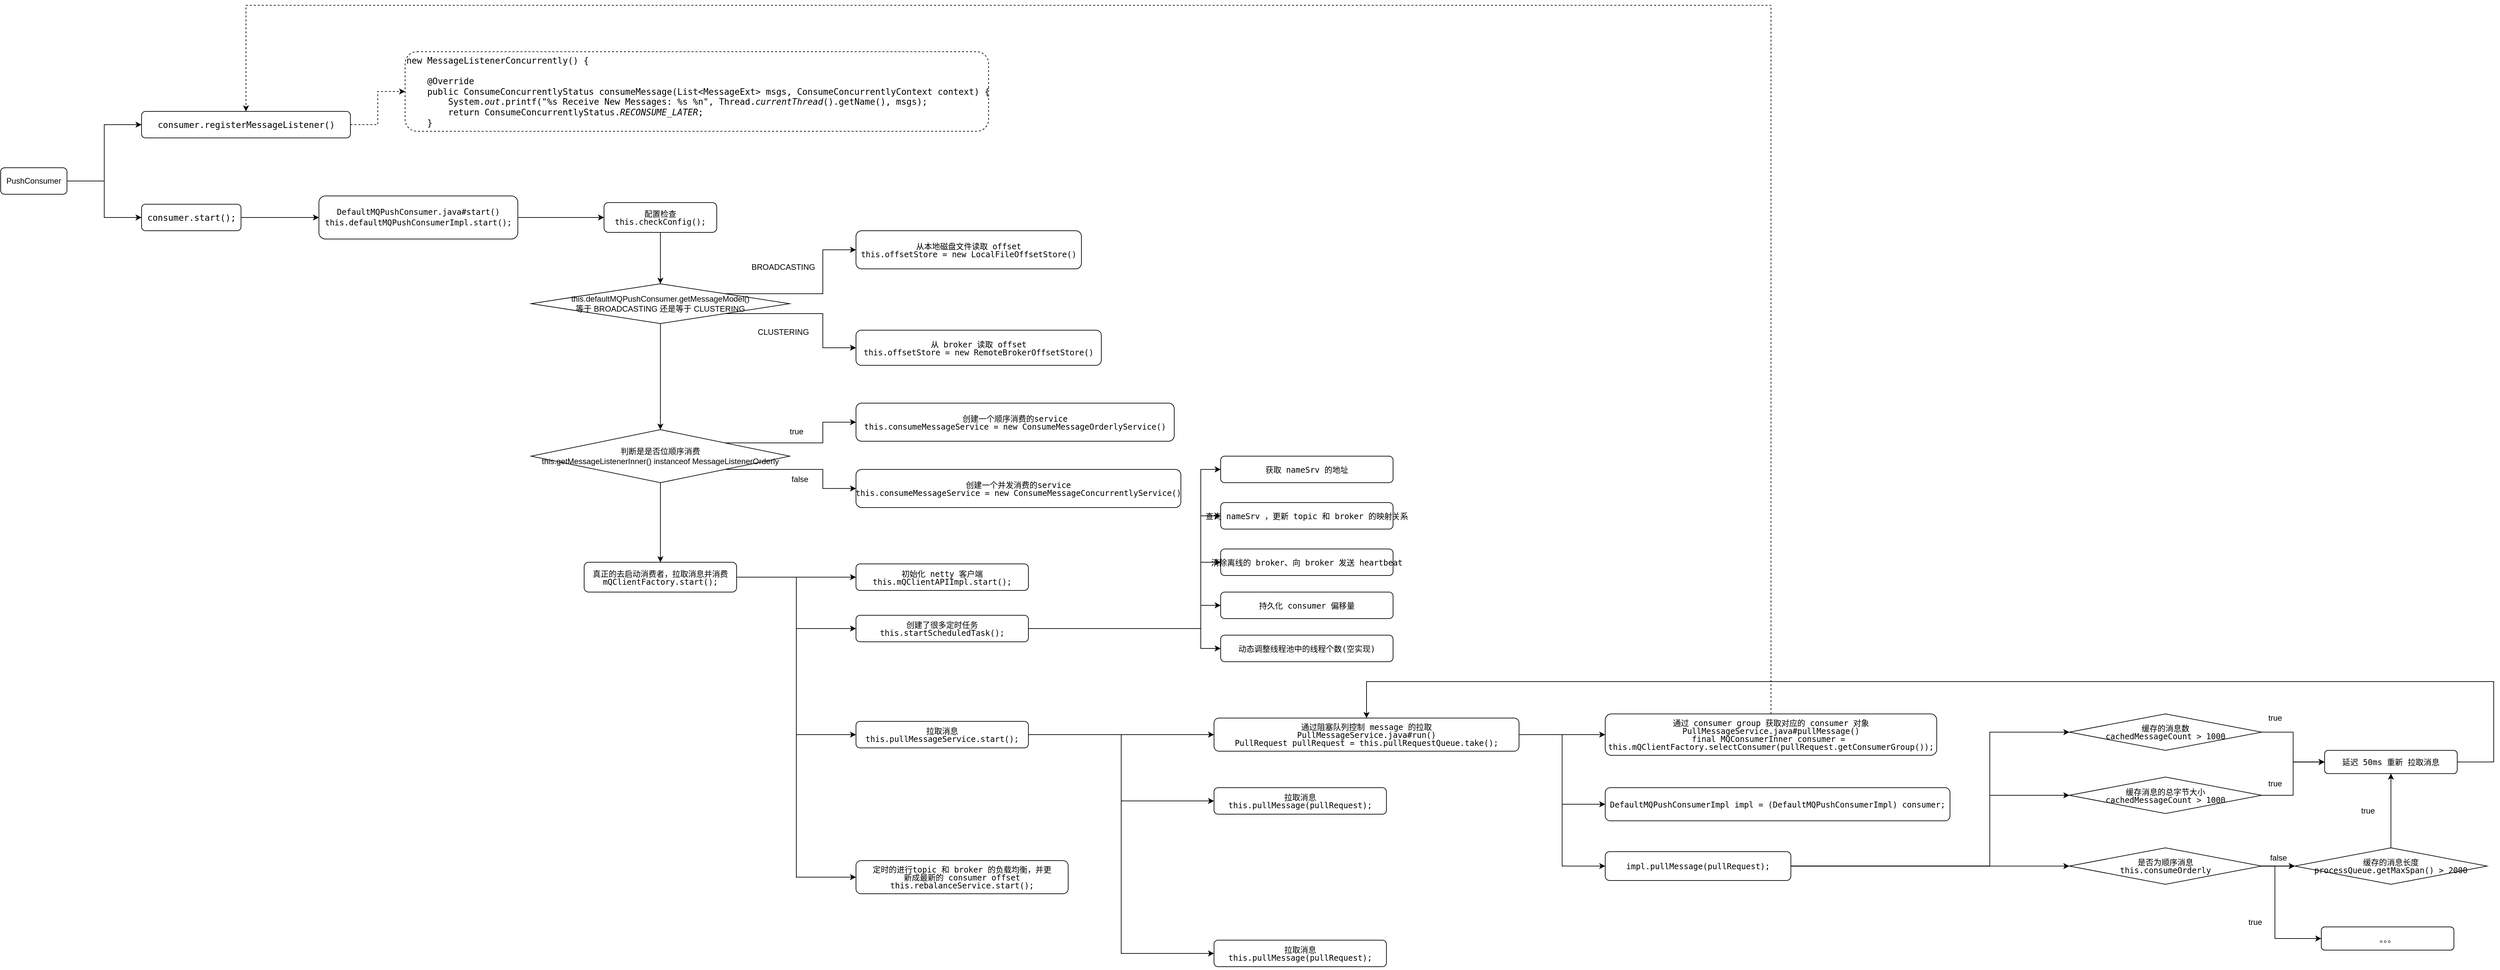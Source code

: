 <mxfile version="21.2.1" type="github">
  <diagram name="第 1 页" id="IU7aOQ9VipTSvC4_DZ-x">
    <mxGraphModel dx="2193" dy="680" grid="1" gridSize="10" guides="1" tooltips="1" connect="1" arrows="1" fold="1" page="1" pageScale="1" pageWidth="827" pageHeight="1169" math="0" shadow="0">
      <root>
        <mxCell id="0" />
        <mxCell id="1" parent="0" />
        <mxCell id="u1e75DGR59H8cyzuvioA-26" style="edgeStyle=orthogonalEdgeStyle;rounded=0;orthogonalLoop=1;jettySize=auto;html=1;exitX=1;exitY=0.5;exitDx=0;exitDy=0;entryX=0;entryY=0.5;entryDx=0;entryDy=0;" parent="1" source="u1e75DGR59H8cyzuvioA-2" target="u1e75DGR59H8cyzuvioA-14" edge="1">
          <mxGeometry relative="1" as="geometry" />
        </mxCell>
        <mxCell id="u1e75DGR59H8cyzuvioA-27" style="edgeStyle=orthogonalEdgeStyle;rounded=0;orthogonalLoop=1;jettySize=auto;html=1;exitX=1;exitY=0.5;exitDx=0;exitDy=0;entryX=0;entryY=0.5;entryDx=0;entryDy=0;" parent="1" source="u1e75DGR59H8cyzuvioA-2" target="u1e75DGR59H8cyzuvioA-7" edge="1">
          <mxGeometry relative="1" as="geometry" />
        </mxCell>
        <mxCell id="u1e75DGR59H8cyzuvioA-2" value="PushConsumer" style="rounded=1;whiteSpace=wrap;html=1;labelBackgroundColor=none;fontColor=#000000;" parent="1" vertex="1">
          <mxGeometry x="-160" y="265" width="100" height="40" as="geometry" />
        </mxCell>
        <mxCell id="u1e75DGR59H8cyzuvioA-22" style="edgeStyle=orthogonalEdgeStyle;rounded=0;orthogonalLoop=1;jettySize=auto;html=1;exitX=1;exitY=0.5;exitDx=0;exitDy=0;entryX=0;entryY=0.5;entryDx=0;entryDy=0;" parent="1" source="u1e75DGR59H8cyzuvioA-7" target="u1e75DGR59H8cyzuvioA-21" edge="1">
          <mxGeometry relative="1" as="geometry" />
        </mxCell>
        <mxCell id="u1e75DGR59H8cyzuvioA-7" value="&lt;div style=&quot;font-family: &amp;quot;JetBrains Mono&amp;quot;, monospace; font-size: 9.8pt;&quot;&gt;&lt;pre&gt;consumer.start();&lt;/pre&gt;&lt;/div&gt;" style="rounded=1;whiteSpace=wrap;html=1;labelBackgroundColor=none;fontColor=#000000;" parent="1" vertex="1">
          <mxGeometry x="52.5" y="320" width="150" height="40" as="geometry" />
        </mxCell>
        <mxCell id="u1e75DGR59H8cyzuvioA-17" style="edgeStyle=orthogonalEdgeStyle;rounded=0;orthogonalLoop=1;jettySize=auto;html=1;exitX=1;exitY=0.5;exitDx=0;exitDy=0;labelBackgroundColor=none;fontColor=#000000;dashed=1;" parent="1" source="u1e75DGR59H8cyzuvioA-14" target="u1e75DGR59H8cyzuvioA-16" edge="1">
          <mxGeometry relative="1" as="geometry">
            <mxPoint y="210" as="targetPoint" />
          </mxGeometry>
        </mxCell>
        <mxCell id="u1e75DGR59H8cyzuvioA-14" value="&lt;div style=&quot;font-family: &amp;quot;JetBrains Mono&amp;quot;, monospace; font-size: 9.8pt;&quot;&gt;&lt;pre&gt;consumer.registerMessageListener()&lt;/pre&gt;&lt;/div&gt;" style="rounded=1;whiteSpace=wrap;html=1;labelBackgroundColor=none;fontColor=#000000;" parent="1" vertex="1">
          <mxGeometry x="52.5" y="180" width="315" height="40" as="geometry" />
        </mxCell>
        <mxCell id="u1e75DGR59H8cyzuvioA-16" value="&lt;div style=&quot;font-family: &amp;quot;JetBrains Mono&amp;quot;, monospace; font-size: 9.8pt;&quot;&gt;&lt;pre&gt;new MessageListenerConcurrently() {&lt;br&gt;&lt;br&gt;    &lt;span style=&quot;&quot;&gt;@Override&lt;br&gt;&lt;/span&gt;&lt;span style=&quot;&quot;&gt;    &lt;/span&gt;&lt;span style=&quot;&quot;&gt;public &lt;/span&gt;ConsumeConcurrentlyStatus &lt;span style=&quot;&quot;&gt;consumeMessage&lt;/span&gt;(List&amp;lt;MessageExt&amp;gt; msgs&lt;span style=&quot;&quot;&gt;, &lt;/span&gt;ConsumeConcurrentlyContext context) {&lt;br&gt;        System.&lt;span style=&quot;font-style: italic;&quot;&gt;out&lt;/span&gt;.printf(&lt;span style=&quot;&quot;&gt;&quot;%s Receive New Messages: %s %n&quot;&lt;/span&gt;&lt;span style=&quot;&quot;&gt;, &lt;/span&gt;Thread.&lt;span style=&quot;font-style:italic;&quot;&gt;currentThread&lt;/span&gt;().getName()&lt;span style=&quot;&quot;&gt;, &lt;/span&gt;msgs)&lt;span style=&quot;&quot;&gt;;&lt;br&gt;&lt;/span&gt;&lt;span style=&quot;&quot;&gt;        return &lt;/span&gt;ConsumeConcurrentlyStatus.&lt;span style=&quot;font-style: italic;&quot;&gt;RECONSUME_LATER&lt;/span&gt;&lt;span style=&quot;&quot;&gt;;&lt;br&gt;&lt;/span&gt;&lt;span style=&quot;&quot;&gt;    &lt;/span&gt;}&lt;/pre&gt;&lt;/div&gt;" style="rounded=1;whiteSpace=wrap;html=1;align=left;labelBackgroundColor=none;fontColor=#000000;dashed=1;" parent="1" vertex="1">
          <mxGeometry x="450" y="90" width="880" height="120" as="geometry" />
        </mxCell>
        <mxCell id="u1e75DGR59H8cyzuvioA-29" style="edgeStyle=orthogonalEdgeStyle;rounded=0;orthogonalLoop=1;jettySize=auto;html=1;exitX=1;exitY=0.5;exitDx=0;exitDy=0;" parent="1" source="u1e75DGR59H8cyzuvioA-21" target="u1e75DGR59H8cyzuvioA-28" edge="1">
          <mxGeometry relative="1" as="geometry" />
        </mxCell>
        <mxCell id="u1e75DGR59H8cyzuvioA-21" value="&lt;div style=&quot;&quot;&gt;&lt;pre style=&quot;&quot;&gt;&lt;font face=&quot;JetBrains Mono, monospace&quot;&gt;DefaultMQPushConsumer.java#start()&lt;br/&gt;this.defaultMQPushConsumerImpl.start();&lt;span style=&quot;font-size: 9.8pt;&quot;&gt;&lt;br&gt;&lt;/span&gt;&lt;/font&gt;&lt;/pre&gt;&lt;/div&gt;" style="rounded=1;whiteSpace=wrap;html=1;labelBackgroundColor=none;fontColor=#000000;" parent="1" vertex="1">
          <mxGeometry x="320" y="307.5" width="300" height="65" as="geometry" />
        </mxCell>
        <mxCell id="u1e75DGR59H8cyzuvioA-31" style="edgeStyle=orthogonalEdgeStyle;rounded=0;orthogonalLoop=1;jettySize=auto;html=1;exitX=0.5;exitY=1;exitDx=0;exitDy=0;" parent="1" source="u1e75DGR59H8cyzuvioA-28" target="u1e75DGR59H8cyzuvioA-30" edge="1">
          <mxGeometry relative="1" as="geometry" />
        </mxCell>
        <mxCell id="u1e75DGR59H8cyzuvioA-28" value="&lt;div style=&quot;line-height: 100%;&quot;&gt;&lt;pre style=&quot;line-height: 100%;&quot;&gt;&lt;font face=&quot;JetBrains Mono, monospace&quot;&gt;配置检查&lt;br/&gt;this.checkConfig();&lt;/font&gt;&lt;br&gt;&lt;/pre&gt;&lt;/div&gt;" style="rounded=1;whiteSpace=wrap;html=1;labelBackgroundColor=none;fontColor=#000000;" parent="1" vertex="1">
          <mxGeometry x="750" y="317.5" width="170" height="45" as="geometry" />
        </mxCell>
        <mxCell id="u1e75DGR59H8cyzuvioA-40" style="edgeStyle=orthogonalEdgeStyle;rounded=0;orthogonalLoop=1;jettySize=auto;html=1;exitX=1;exitY=0;exitDx=0;exitDy=0;entryX=0;entryY=0.5;entryDx=0;entryDy=0;" parent="1" source="u1e75DGR59H8cyzuvioA-30" target="u1e75DGR59H8cyzuvioA-32" edge="1">
          <mxGeometry relative="1" as="geometry" />
        </mxCell>
        <mxCell id="u1e75DGR59H8cyzuvioA-41" style="edgeStyle=orthogonalEdgeStyle;rounded=0;orthogonalLoop=1;jettySize=auto;html=1;exitX=1;exitY=1;exitDx=0;exitDy=0;entryX=0;entryY=0.5;entryDx=0;entryDy=0;" parent="1" source="u1e75DGR59H8cyzuvioA-30" target="u1e75DGR59H8cyzuvioA-35" edge="1">
          <mxGeometry relative="1" as="geometry" />
        </mxCell>
        <mxCell id="u1e75DGR59H8cyzuvioA-42" style="edgeStyle=orthogonalEdgeStyle;rounded=0;orthogonalLoop=1;jettySize=auto;html=1;exitX=0.5;exitY=1;exitDx=0;exitDy=0;entryX=0.5;entryY=0;entryDx=0;entryDy=0;" parent="1" source="u1e75DGR59H8cyzuvioA-30" target="u1e75DGR59H8cyzuvioA-43" edge="1">
          <mxGeometry relative="1" as="geometry">
            <mxPoint x="834.696" y="650" as="targetPoint" />
          </mxGeometry>
        </mxCell>
        <mxCell id="u1e75DGR59H8cyzuvioA-30" value="&lt;div&gt;this.defaultMQPushConsumer.getMessageModel()&lt;/div&gt;&lt;div&gt;等于 BROADCASTING 还是等于 CLUSTERING&lt;/div&gt;" style="rhombus;whiteSpace=wrap;html=1;" parent="1" vertex="1">
          <mxGeometry x="640" y="440" width="390" height="60" as="geometry" />
        </mxCell>
        <mxCell id="u1e75DGR59H8cyzuvioA-32" value="&lt;div style=&quot;line-height: 100%;&quot;&gt;&lt;pre style=&quot;line-height: 100%;&quot;&gt;&lt;pre style=&quot;line-height: 100%;&quot;&gt;从本地磁盘文件读取 offset&lt;br&gt;this.offsetStore = new LocalFileOffsetStore()&lt;br&gt;&lt;/pre&gt;&lt;/pre&gt;&lt;/div&gt;" style="rounded=1;whiteSpace=wrap;html=1;labelBackgroundColor=none;fontColor=#000000;" parent="1" vertex="1">
          <mxGeometry x="1130" y="360" width="340" height="57.5" as="geometry" />
        </mxCell>
        <mxCell id="u1e75DGR59H8cyzuvioA-34" value="BROADCASTING" style="text;html=1;align=center;verticalAlign=middle;resizable=0;points=[];autosize=1;strokeColor=none;fillColor=none;" parent="1" vertex="1">
          <mxGeometry x="960" y="400" width="120" height="30" as="geometry" />
        </mxCell>
        <mxCell id="u1e75DGR59H8cyzuvioA-35" value="&lt;div style=&quot;line-height: 100%;&quot;&gt;&lt;pre style=&quot;line-height: 100%;&quot;&gt;从 broker 读取 offset&lt;br&gt;this.offsetStore = new RemoteBrokerOffsetStore()&lt;br&gt;&lt;/pre&gt;&lt;/div&gt;" style="rounded=1;whiteSpace=wrap;html=1;labelBackgroundColor=none;fontColor=#000000;" parent="1" vertex="1">
          <mxGeometry x="1130" y="510" width="370" height="53" as="geometry" />
        </mxCell>
        <mxCell id="u1e75DGR59H8cyzuvioA-37" value="CLUSTERING" style="text;html=1;align=center;verticalAlign=middle;resizable=0;points=[];autosize=1;strokeColor=none;fillColor=none;" parent="1" vertex="1">
          <mxGeometry x="970" y="498" width="100" height="30" as="geometry" />
        </mxCell>
        <mxCell id="u1e75DGR59H8cyzuvioA-45" style="edgeStyle=orthogonalEdgeStyle;rounded=0;orthogonalLoop=1;jettySize=auto;html=1;exitX=1;exitY=0;exitDx=0;exitDy=0;" parent="1" source="u1e75DGR59H8cyzuvioA-43" target="u1e75DGR59H8cyzuvioA-44" edge="1">
          <mxGeometry relative="1" as="geometry" />
        </mxCell>
        <mxCell id="u1e75DGR59H8cyzuvioA-47" style="edgeStyle=orthogonalEdgeStyle;rounded=0;orthogonalLoop=1;jettySize=auto;html=1;exitX=1;exitY=1;exitDx=0;exitDy=0;entryX=0;entryY=0.5;entryDx=0;entryDy=0;" parent="1" source="u1e75DGR59H8cyzuvioA-43" target="u1e75DGR59H8cyzuvioA-46" edge="1">
          <mxGeometry relative="1" as="geometry" />
        </mxCell>
        <mxCell id="u1e75DGR59H8cyzuvioA-51" style="edgeStyle=orthogonalEdgeStyle;rounded=0;orthogonalLoop=1;jettySize=auto;html=1;exitX=0.5;exitY=1;exitDx=0;exitDy=0;" parent="1" source="u1e75DGR59H8cyzuvioA-43" target="u1e75DGR59H8cyzuvioA-50" edge="1">
          <mxGeometry relative="1" as="geometry" />
        </mxCell>
        <mxCell id="u1e75DGR59H8cyzuvioA-43" value="判断是是否位顺序消费&lt;br&gt;this.getMessageListenerInner() instanceof MessageListenerOrderly" style="rhombus;whiteSpace=wrap;html=1;" parent="1" vertex="1">
          <mxGeometry x="640" y="660" width="390" height="80" as="geometry" />
        </mxCell>
        <mxCell id="u1e75DGR59H8cyzuvioA-44" value="&lt;div style=&quot;line-height: 100%;&quot;&gt;&lt;pre style=&quot;line-height: 100%;&quot;&gt;&lt;pre style=&quot;line-height: 100%;&quot;&gt;创建一个顺序消费的service&lt;br/&gt;this.consumeMessageService = new ConsumeMessageOrderlyService()&lt;br&gt;&lt;/pre&gt;&lt;/pre&gt;&lt;/div&gt;" style="rounded=1;whiteSpace=wrap;html=1;labelBackgroundColor=none;fontColor=#000000;" parent="1" vertex="1">
          <mxGeometry x="1130" y="620" width="480" height="57.5" as="geometry" />
        </mxCell>
        <mxCell id="u1e75DGR59H8cyzuvioA-46" value="&lt;div style=&quot;line-height: 100%;&quot;&gt;&lt;pre style=&quot;line-height: 100%;&quot;&gt;&lt;pre style=&quot;line-height: 100%;&quot;&gt;创建一个并发消费的service&lt;br/&gt;this.consumeMessageService = new ConsumeMessageConcurrentlyService()&lt;br&gt;&lt;/pre&gt;&lt;/pre&gt;&lt;/div&gt;" style="rounded=1;whiteSpace=wrap;html=1;labelBackgroundColor=none;fontColor=#000000;" parent="1" vertex="1">
          <mxGeometry x="1130" y="720" width="490" height="57.5" as="geometry" />
        </mxCell>
        <mxCell id="u1e75DGR59H8cyzuvioA-48" value="true" style="text;html=1;align=center;verticalAlign=middle;resizable=0;points=[];autosize=1;strokeColor=none;fillColor=none;" parent="1" vertex="1">
          <mxGeometry x="1020" y="648" width="40" height="30" as="geometry" />
        </mxCell>
        <mxCell id="u1e75DGR59H8cyzuvioA-49" value="false" style="text;html=1;align=center;verticalAlign=middle;resizable=0;points=[];autosize=1;strokeColor=none;fillColor=none;" parent="1" vertex="1">
          <mxGeometry x="1020" y="720" width="50" height="30" as="geometry" />
        </mxCell>
        <mxCell id="u1e75DGR59H8cyzuvioA-54" style="edgeStyle=orthogonalEdgeStyle;rounded=0;orthogonalLoop=1;jettySize=auto;html=1;exitX=1;exitY=0.5;exitDx=0;exitDy=0;entryX=0;entryY=0.5;entryDx=0;entryDy=0;" parent="1" source="u1e75DGR59H8cyzuvioA-50" target="u1e75DGR59H8cyzuvioA-52" edge="1">
          <mxGeometry relative="1" as="geometry" />
        </mxCell>
        <mxCell id="u1e75DGR59H8cyzuvioA-55" style="edgeStyle=orthogonalEdgeStyle;rounded=0;orthogonalLoop=1;jettySize=auto;html=1;exitX=1;exitY=0.5;exitDx=0;exitDy=0;entryX=0;entryY=0.5;entryDx=0;entryDy=0;" parent="1" source="u1e75DGR59H8cyzuvioA-50" target="u1e75DGR59H8cyzuvioA-53" edge="1">
          <mxGeometry relative="1" as="geometry" />
        </mxCell>
        <mxCell id="u1e75DGR59H8cyzuvioA-57" style="edgeStyle=orthogonalEdgeStyle;rounded=0;orthogonalLoop=1;jettySize=auto;html=1;exitX=1;exitY=0.5;exitDx=0;exitDy=0;entryX=0;entryY=0.5;entryDx=0;entryDy=0;" parent="1" source="u1e75DGR59H8cyzuvioA-50" target="u1e75DGR59H8cyzuvioA-56" edge="1">
          <mxGeometry relative="1" as="geometry" />
        </mxCell>
        <mxCell id="u1e75DGR59H8cyzuvioA-59" style="edgeStyle=orthogonalEdgeStyle;rounded=0;orthogonalLoop=1;jettySize=auto;html=1;exitX=1;exitY=0.5;exitDx=0;exitDy=0;entryX=0;entryY=0.5;entryDx=0;entryDy=0;" parent="1" source="u1e75DGR59H8cyzuvioA-50" target="u1e75DGR59H8cyzuvioA-58" edge="1">
          <mxGeometry relative="1" as="geometry" />
        </mxCell>
        <mxCell id="u1e75DGR59H8cyzuvioA-50" value="&lt;div style=&quot;line-height: 100%;&quot;&gt;&lt;pre style=&quot;line-height: 100%;&quot;&gt;&lt;font face=&quot;JetBrains Mono, monospace&quot;&gt;真正的去启动消费者，拉取消息并消费&lt;br/&gt;mQClientFactory.start();&lt;/font&gt;&lt;br&gt;&lt;/pre&gt;&lt;/div&gt;" style="rounded=1;whiteSpace=wrap;html=1;labelBackgroundColor=none;fontColor=#000000;" parent="1" vertex="1">
          <mxGeometry x="720" y="860" width="230" height="45" as="geometry" />
        </mxCell>
        <mxCell id="u1e75DGR59H8cyzuvioA-52" value="&lt;div style=&quot;line-height: 100%;&quot;&gt;&lt;pre style=&quot;line-height: 100%;&quot;&gt;&lt;pre style=&quot;line-height: 100%;&quot;&gt;初始化 netty 客户端&lt;br/&gt;this.mQClientAPIImpl.start();&lt;br&gt;&lt;/pre&gt;&lt;/pre&gt;&lt;/div&gt;" style="rounded=1;whiteSpace=wrap;html=1;labelBackgroundColor=none;fontColor=#000000;" parent="1" vertex="1">
          <mxGeometry x="1130" y="862.5" width="260" height="40" as="geometry" />
        </mxCell>
        <mxCell id="u1e75DGR59H8cyzuvioA-65" style="edgeStyle=orthogonalEdgeStyle;rounded=0;orthogonalLoop=1;jettySize=auto;html=1;exitX=1;exitY=0.5;exitDx=0;exitDy=0;entryX=0;entryY=0.5;entryDx=0;entryDy=0;" parent="1" source="u1e75DGR59H8cyzuvioA-53" target="u1e75DGR59H8cyzuvioA-63" edge="1">
          <mxGeometry relative="1" as="geometry">
            <Array as="points">
              <mxPoint x="1650" y="960" />
              <mxPoint x="1650" y="720" />
            </Array>
          </mxGeometry>
        </mxCell>
        <mxCell id="u1e75DGR59H8cyzuvioA-67" style="edgeStyle=orthogonalEdgeStyle;rounded=0;orthogonalLoop=1;jettySize=auto;html=1;exitX=1;exitY=0.5;exitDx=0;exitDy=0;entryX=0;entryY=0.5;entryDx=0;entryDy=0;" parent="1" source="u1e75DGR59H8cyzuvioA-53" target="u1e75DGR59H8cyzuvioA-61" edge="1">
          <mxGeometry relative="1" as="geometry">
            <Array as="points">
              <mxPoint x="1650" y="960" />
              <mxPoint x="1650" y="790" />
            </Array>
          </mxGeometry>
        </mxCell>
        <mxCell id="u1e75DGR59H8cyzuvioA-68" style="edgeStyle=orthogonalEdgeStyle;rounded=0;orthogonalLoop=1;jettySize=auto;html=1;exitX=1;exitY=0.5;exitDx=0;exitDy=0;entryX=0;entryY=0.5;entryDx=0;entryDy=0;" parent="1" source="u1e75DGR59H8cyzuvioA-53" target="u1e75DGR59H8cyzuvioA-62" edge="1">
          <mxGeometry relative="1" as="geometry">
            <Array as="points">
              <mxPoint x="1650" y="960" />
              <mxPoint x="1650" y="860" />
            </Array>
          </mxGeometry>
        </mxCell>
        <mxCell id="u1e75DGR59H8cyzuvioA-69" style="edgeStyle=orthogonalEdgeStyle;rounded=0;orthogonalLoop=1;jettySize=auto;html=1;exitX=1;exitY=0.5;exitDx=0;exitDy=0;" parent="1" source="u1e75DGR59H8cyzuvioA-53" target="u1e75DGR59H8cyzuvioA-64" edge="1">
          <mxGeometry relative="1" as="geometry">
            <Array as="points">
              <mxPoint x="1650" y="960" />
              <mxPoint x="1650" y="925" />
            </Array>
          </mxGeometry>
        </mxCell>
        <mxCell id="u1e75DGR59H8cyzuvioA-70" style="edgeStyle=orthogonalEdgeStyle;rounded=0;orthogonalLoop=1;jettySize=auto;html=1;exitX=1;exitY=0.5;exitDx=0;exitDy=0;entryX=0;entryY=0.5;entryDx=0;entryDy=0;" parent="1" source="u1e75DGR59H8cyzuvioA-53" target="u1e75DGR59H8cyzuvioA-66" edge="1">
          <mxGeometry relative="1" as="geometry">
            <Array as="points">
              <mxPoint x="1650" y="960" />
              <mxPoint x="1650" y="990" />
            </Array>
          </mxGeometry>
        </mxCell>
        <mxCell id="u1e75DGR59H8cyzuvioA-53" value="&lt;div style=&quot;line-height: 100%;&quot;&gt;&lt;pre style=&quot;line-height: 100%;&quot;&gt;&lt;pre style=&quot;line-height: 100%;&quot;&gt;创建了很多定时任务&lt;br/&gt;this.startScheduledTask();&lt;br&gt;&lt;/pre&gt;&lt;/pre&gt;&lt;/div&gt;" style="rounded=1;whiteSpace=wrap;html=1;labelBackgroundColor=none;fontColor=#000000;" parent="1" vertex="1">
          <mxGeometry x="1130" y="940" width="260" height="40" as="geometry" />
        </mxCell>
        <mxCell id="X7Jx9eTg-U3O_y43wXAH-4" style="edgeStyle=orthogonalEdgeStyle;rounded=0;orthogonalLoop=1;jettySize=auto;html=1;exitX=1;exitY=0.5;exitDx=0;exitDy=0;" edge="1" parent="1" source="u1e75DGR59H8cyzuvioA-56" target="X7Jx9eTg-U3O_y43wXAH-3">
          <mxGeometry relative="1" as="geometry" />
        </mxCell>
        <mxCell id="X7Jx9eTg-U3O_y43wXAH-6" style="edgeStyle=orthogonalEdgeStyle;rounded=0;orthogonalLoop=1;jettySize=auto;html=1;exitX=1;exitY=0.5;exitDx=0;exitDy=0;entryX=0;entryY=0.5;entryDx=0;entryDy=0;" edge="1" parent="1" source="u1e75DGR59H8cyzuvioA-56" target="X7Jx9eTg-U3O_y43wXAH-5">
          <mxGeometry relative="1" as="geometry" />
        </mxCell>
        <mxCell id="X7Jx9eTg-U3O_y43wXAH-40" style="edgeStyle=orthogonalEdgeStyle;rounded=0;orthogonalLoop=1;jettySize=auto;html=1;exitX=1;exitY=0.5;exitDx=0;exitDy=0;entryX=0;entryY=0.5;entryDx=0;entryDy=0;" edge="1" parent="1" source="u1e75DGR59H8cyzuvioA-56" target="X7Jx9eTg-U3O_y43wXAH-39">
          <mxGeometry relative="1" as="geometry" />
        </mxCell>
        <mxCell id="u1e75DGR59H8cyzuvioA-56" value="&lt;div style=&quot;line-height: 100%;&quot;&gt;&lt;pre style=&quot;line-height: 100%;&quot;&gt;&lt;pre style=&quot;line-height: 100%;&quot;&gt;拉取消息&lt;br/&gt;this.pullMessageService.start();&lt;br&gt;&lt;/pre&gt;&lt;/pre&gt;&lt;/div&gt;" style="rounded=1;whiteSpace=wrap;html=1;labelBackgroundColor=none;fontColor=#000000;" parent="1" vertex="1">
          <mxGeometry x="1130" y="1100" width="260" height="40" as="geometry" />
        </mxCell>
        <mxCell id="u1e75DGR59H8cyzuvioA-58" value="&lt;div style=&quot;line-height: 100%;&quot;&gt;&lt;pre style=&quot;line-height: 100%;&quot;&gt;&lt;pre style=&quot;line-height: 100%;&quot;&gt;定时的进行topic 和 broker 的负载均衡，并更&lt;br/&gt;新成最新的 consumer offset&lt;br/&gt;this.rebalanceService.start();&lt;br&gt;&lt;/pre&gt;&lt;/pre&gt;&lt;/div&gt;" style="rounded=1;whiteSpace=wrap;html=1;labelBackgroundColor=none;fontColor=#000000;" parent="1" vertex="1">
          <mxGeometry x="1130" y="1310" width="320" height="50" as="geometry" />
        </mxCell>
        <mxCell id="u1e75DGR59H8cyzuvioA-61" value="&lt;div style=&quot;line-height: 100%;&quot;&gt;&lt;pre style=&quot;line-height: 100%;&quot;&gt;&lt;pre style=&quot;line-height: 100%;&quot;&gt;查询 nameSrv ，更新 topic 和 broker 的映射关系&lt;br&gt;&lt;/pre&gt;&lt;/pre&gt;&lt;/div&gt;" style="rounded=1;whiteSpace=wrap;html=1;labelBackgroundColor=none;fontColor=#000000;" parent="1" vertex="1">
          <mxGeometry x="1680" y="770" width="260" height="40" as="geometry" />
        </mxCell>
        <mxCell id="u1e75DGR59H8cyzuvioA-62" value="&lt;div style=&quot;line-height: 100%;&quot;&gt;&lt;pre style=&quot;line-height: 100%;&quot;&gt;&lt;pre style=&quot;line-height: 100%;&quot;&gt;清除离线的 broker、向 broker 发送 heartbeat&lt;br&gt;&lt;/pre&gt;&lt;/pre&gt;&lt;/div&gt;" style="rounded=1;whiteSpace=wrap;html=1;labelBackgroundColor=none;fontColor=#000000;" parent="1" vertex="1">
          <mxGeometry x="1680" y="840" width="260" height="40" as="geometry" />
        </mxCell>
        <mxCell id="u1e75DGR59H8cyzuvioA-63" value="&lt;div style=&quot;line-height: 100%;&quot;&gt;&lt;pre style=&quot;line-height: 100%;&quot;&gt;&lt;pre style=&quot;line-height: 100%;&quot;&gt;获取 nameSrv 的地址&lt;br&gt;&lt;/pre&gt;&lt;/pre&gt;&lt;/div&gt;" style="rounded=1;whiteSpace=wrap;html=1;labelBackgroundColor=none;fontColor=#000000;" parent="1" vertex="1">
          <mxGeometry x="1680" y="700" width="260" height="40" as="geometry" />
        </mxCell>
        <mxCell id="u1e75DGR59H8cyzuvioA-64" value="&lt;div style=&quot;line-height: 100%;&quot;&gt;&lt;pre style=&quot;line-height: 100%;&quot;&gt;&lt;pre style=&quot;line-height: 100%;&quot;&gt;持久化 consumer 偏移量&lt;br&gt;&lt;/pre&gt;&lt;/pre&gt;&lt;/div&gt;" style="rounded=1;whiteSpace=wrap;html=1;labelBackgroundColor=none;fontColor=#000000;" parent="1" vertex="1">
          <mxGeometry x="1680" y="905" width="260" height="40" as="geometry" />
        </mxCell>
        <mxCell id="u1e75DGR59H8cyzuvioA-66" value="&lt;div style=&quot;line-height: 100%;&quot;&gt;&lt;pre style=&quot;line-height: 100%;&quot;&gt;&lt;pre style=&quot;line-height: 100%;&quot;&gt;动态调整线程池中的线程个数(空实现)&lt;br&gt;&lt;/pre&gt;&lt;/pre&gt;&lt;/div&gt;" style="rounded=1;whiteSpace=wrap;html=1;labelBackgroundColor=none;fontColor=#000000;" parent="1" vertex="1">
          <mxGeometry x="1680" y="970" width="260" height="40" as="geometry" />
        </mxCell>
        <mxCell id="X7Jx9eTg-U3O_y43wXAH-9" style="edgeStyle=orthogonalEdgeStyle;rounded=0;orthogonalLoop=1;jettySize=auto;html=1;exitX=1;exitY=0.5;exitDx=0;exitDy=0;" edge="1" parent="1" source="X7Jx9eTg-U3O_y43wXAH-3" target="X7Jx9eTg-U3O_y43wXAH-8">
          <mxGeometry relative="1" as="geometry" />
        </mxCell>
        <mxCell id="X7Jx9eTg-U3O_y43wXAH-13" style="edgeStyle=orthogonalEdgeStyle;rounded=0;orthogonalLoop=1;jettySize=auto;html=1;exitX=1;exitY=0.5;exitDx=0;exitDy=0;entryX=0;entryY=0.5;entryDx=0;entryDy=0;" edge="1" parent="1" source="X7Jx9eTg-U3O_y43wXAH-3" target="X7Jx9eTg-U3O_y43wXAH-11">
          <mxGeometry relative="1" as="geometry" />
        </mxCell>
        <mxCell id="X7Jx9eTg-U3O_y43wXAH-14" style="edgeStyle=orthogonalEdgeStyle;rounded=0;orthogonalLoop=1;jettySize=auto;html=1;exitX=1;exitY=0.5;exitDx=0;exitDy=0;entryX=0;entryY=0.5;entryDx=0;entryDy=0;" edge="1" parent="1" source="X7Jx9eTg-U3O_y43wXAH-3" target="X7Jx9eTg-U3O_y43wXAH-12">
          <mxGeometry relative="1" as="geometry" />
        </mxCell>
        <mxCell id="X7Jx9eTg-U3O_y43wXAH-3" value="&lt;div style=&quot;line-height: 100%;&quot;&gt;&lt;pre style=&quot;line-height: 100%;&quot;&gt;&lt;pre style=&quot;line-height: 100%;&quot;&gt;通过阻塞队列控制 message 的拉取&lt;br/&gt;PullMessageService.java#run()&lt;br/&gt;PullRequest pullRequest = this.pullRequestQueue.take();&lt;br&gt;&lt;/pre&gt;&lt;/pre&gt;&lt;/div&gt;" style="rounded=1;whiteSpace=wrap;html=1;labelBackgroundColor=none;fontColor=#000000;" vertex="1" parent="1">
          <mxGeometry x="1670" y="1095" width="460" height="50" as="geometry" />
        </mxCell>
        <mxCell id="X7Jx9eTg-U3O_y43wXAH-5" value="&lt;div style=&quot;line-height: 100%;&quot;&gt;&lt;pre style=&quot;line-height: 100%;&quot;&gt;&lt;pre style=&quot;line-height: 100%;&quot;&gt;拉取消息&lt;br/&gt;this.pullMessage(pullRequest);&lt;br&gt;&lt;/pre&gt;&lt;/pre&gt;&lt;/div&gt;" style="rounded=1;whiteSpace=wrap;html=1;labelBackgroundColor=none;fontColor=#000000;" vertex="1" parent="1">
          <mxGeometry x="1670" y="1200" width="260" height="40" as="geometry" />
        </mxCell>
        <mxCell id="X7Jx9eTg-U3O_y43wXAH-10" style="edgeStyle=orthogonalEdgeStyle;rounded=0;orthogonalLoop=1;jettySize=auto;html=1;exitX=0.5;exitY=0;exitDx=0;exitDy=0;entryX=0.5;entryY=0;entryDx=0;entryDy=0;dashed=1;" edge="1" parent="1" source="X7Jx9eTg-U3O_y43wXAH-8" target="u1e75DGR59H8cyzuvioA-14">
          <mxGeometry relative="1" as="geometry">
            <mxPoint x="-590" y="170" as="targetPoint" />
            <Array as="points">
              <mxPoint x="2510" y="20" />
              <mxPoint x="210" y="20" />
            </Array>
          </mxGeometry>
        </mxCell>
        <mxCell id="X7Jx9eTg-U3O_y43wXAH-8" value="&lt;div style=&quot;line-height: 100%;&quot;&gt;&lt;pre style=&quot;line-height: 100%;&quot;&gt;&lt;pre style=&quot;line-height: 100%;&quot;&gt;通过 consumer group 获取对应的 consumer 对象&lt;br/&gt;PullMessageService.java#pullMessage()&lt;br/&gt;final MQConsumerInner consumer = &lt;br/&gt;this.mQClientFactory.selectConsumer(pullRequest.getConsumerGroup());&lt;br&gt;&lt;/pre&gt;&lt;/pre&gt;&lt;/div&gt;" style="rounded=1;whiteSpace=wrap;html=1;labelBackgroundColor=none;fontColor=#000000;" vertex="1" parent="1">
          <mxGeometry x="2260" y="1088.75" width="500" height="62.5" as="geometry" />
        </mxCell>
        <mxCell id="X7Jx9eTg-U3O_y43wXAH-11" value="&lt;div style=&quot;line-height: 100%;&quot;&gt;&lt;pre style=&quot;line-height: 100%;&quot;&gt;&lt;pre style=&quot;line-height: 100%;&quot;&gt;DefaultMQPushConsumerImpl impl = (DefaultMQPushConsumerImpl) consumer;&lt;br&gt;&lt;/pre&gt;&lt;/pre&gt;&lt;/div&gt;" style="rounded=1;whiteSpace=wrap;html=1;labelBackgroundColor=none;fontColor=#000000;" vertex="1" parent="1">
          <mxGeometry x="2260" y="1200" width="520" height="50" as="geometry" />
        </mxCell>
        <mxCell id="X7Jx9eTg-U3O_y43wXAH-16" style="edgeStyle=orthogonalEdgeStyle;rounded=0;orthogonalLoop=1;jettySize=auto;html=1;exitX=1;exitY=0.5;exitDx=0;exitDy=0;entryX=0;entryY=0.5;entryDx=0;entryDy=0;" edge="1" parent="1" source="X7Jx9eTg-U3O_y43wXAH-12" target="X7Jx9eTg-U3O_y43wXAH-15">
          <mxGeometry relative="1" as="geometry">
            <Array as="points">
              <mxPoint x="2840" y="1318" />
              <mxPoint x="2840" y="1117" />
            </Array>
          </mxGeometry>
        </mxCell>
        <mxCell id="X7Jx9eTg-U3O_y43wXAH-18" style="edgeStyle=orthogonalEdgeStyle;rounded=0;orthogonalLoop=1;jettySize=auto;html=1;exitX=1;exitY=0.5;exitDx=0;exitDy=0;entryX=0;entryY=0.5;entryDx=0;entryDy=0;" edge="1" parent="1" source="X7Jx9eTg-U3O_y43wXAH-12" target="X7Jx9eTg-U3O_y43wXAH-23">
          <mxGeometry relative="1" as="geometry">
            <mxPoint x="2960" y="1212" as="targetPoint" />
            <Array as="points">
              <mxPoint x="2840" y="1318" />
              <mxPoint x="2840" y="1212" />
            </Array>
          </mxGeometry>
        </mxCell>
        <mxCell id="X7Jx9eTg-U3O_y43wXAH-26" style="edgeStyle=orthogonalEdgeStyle;rounded=0;orthogonalLoop=1;jettySize=auto;html=1;exitX=1;exitY=0.5;exitDx=0;exitDy=0;entryX=0;entryY=0.5;entryDx=0;entryDy=0;" edge="1" parent="1" source="X7Jx9eTg-U3O_y43wXAH-12" target="X7Jx9eTg-U3O_y43wXAH-25">
          <mxGeometry relative="1" as="geometry" />
        </mxCell>
        <mxCell id="X7Jx9eTg-U3O_y43wXAH-12" value="&lt;div style=&quot;line-height: 100%;&quot;&gt;&lt;pre style=&quot;line-height: 100%;&quot;&gt;&lt;pre style=&quot;line-height: 100%;&quot;&gt;impl.pullMessage(pullRequest);&lt;br&gt;&lt;/pre&gt;&lt;/pre&gt;&lt;/div&gt;" style="rounded=1;whiteSpace=wrap;html=1;labelBackgroundColor=none;fontColor=#000000;" vertex="1" parent="1">
          <mxGeometry x="2260" y="1296.5" width="280" height="43.5" as="geometry" />
        </mxCell>
        <mxCell id="X7Jx9eTg-U3O_y43wXAH-21" style="edgeStyle=orthogonalEdgeStyle;rounded=0;orthogonalLoop=1;jettySize=auto;html=1;exitX=1;exitY=0.5;exitDx=0;exitDy=0;" edge="1" parent="1" source="X7Jx9eTg-U3O_y43wXAH-15" target="X7Jx9eTg-U3O_y43wXAH-19">
          <mxGeometry relative="1" as="geometry" />
        </mxCell>
        <mxCell id="X7Jx9eTg-U3O_y43wXAH-15" value="&lt;div style=&quot;line-height: 100%;&quot;&gt;&lt;pre style=&quot;line-height: 100%;&quot;&gt;&lt;pre style=&quot;line-height: 100%;&quot;&gt;缓存的消息数&lt;br/&gt;cachedMessageCount &amp;gt; 1000&lt;br&gt;&lt;/pre&gt;&lt;/pre&gt;&lt;/div&gt;" style="rhombus;whiteSpace=wrap;html=1;" vertex="1" parent="1">
          <mxGeometry x="2960" y="1088.75" width="290" height="55" as="geometry" />
        </mxCell>
        <mxCell id="X7Jx9eTg-U3O_y43wXAH-22" style="edgeStyle=orthogonalEdgeStyle;rounded=0;orthogonalLoop=1;jettySize=auto;html=1;exitX=1;exitY=0.5;exitDx=0;exitDy=0;entryX=0.5;entryY=0;entryDx=0;entryDy=0;" edge="1" parent="1" source="X7Jx9eTg-U3O_y43wXAH-19" target="X7Jx9eTg-U3O_y43wXAH-3">
          <mxGeometry relative="1" as="geometry">
            <mxPoint x="2730" y="1000" as="targetPoint" />
            <Array as="points">
              <mxPoint x="3600" y="1161" />
              <mxPoint x="3600" y="1040" />
              <mxPoint x="1900" y="1040" />
            </Array>
          </mxGeometry>
        </mxCell>
        <mxCell id="X7Jx9eTg-U3O_y43wXAH-19" value="&lt;div style=&quot;line-height: 100%;&quot;&gt;&lt;pre style=&quot;line-height: 100%;&quot;&gt;&lt;pre style=&quot;line-height: 100%;&quot;&gt;延迟 50ms 重新 拉取消息&lt;/pre&gt;&lt;/pre&gt;&lt;/div&gt;" style="rounded=1;whiteSpace=wrap;html=1;labelBackgroundColor=none;fontColor=#000000;" vertex="1" parent="1">
          <mxGeometry x="3345" y="1143.75" width="200" height="35" as="geometry" />
        </mxCell>
        <mxCell id="X7Jx9eTg-U3O_y43wXAH-24" style="edgeStyle=orthogonalEdgeStyle;rounded=0;orthogonalLoop=1;jettySize=auto;html=1;exitX=1;exitY=0.5;exitDx=0;exitDy=0;entryX=0;entryY=0.5;entryDx=0;entryDy=0;" edge="1" parent="1" source="X7Jx9eTg-U3O_y43wXAH-23" target="X7Jx9eTg-U3O_y43wXAH-19">
          <mxGeometry relative="1" as="geometry" />
        </mxCell>
        <mxCell id="X7Jx9eTg-U3O_y43wXAH-23" value="&lt;div style=&quot;line-height: 100%;&quot;&gt;&lt;pre style=&quot;line-height: 100%;&quot;&gt;&lt;pre style=&quot;line-height: 100%;&quot;&gt;缓存消息的总字节大小&lt;br/&gt;cachedMessageCount &amp;gt; 1000&lt;br&gt;&lt;/pre&gt;&lt;/pre&gt;&lt;/div&gt;" style="rhombus;whiteSpace=wrap;html=1;" vertex="1" parent="1">
          <mxGeometry x="2960" y="1184" width="290" height="55" as="geometry" />
        </mxCell>
        <mxCell id="X7Jx9eTg-U3O_y43wXAH-27" style="edgeStyle=orthogonalEdgeStyle;rounded=0;orthogonalLoop=1;jettySize=auto;html=1;exitX=1;exitY=0.5;exitDx=0;exitDy=0;entryX=0;entryY=0.5;entryDx=0;entryDy=0;" edge="1" parent="1" source="X7Jx9eTg-U3O_y43wXAH-25" target="X7Jx9eTg-U3O_y43wXAH-28">
          <mxGeometry relative="1" as="geometry">
            <mxPoint x="3330" y="1318" as="targetPoint" />
          </mxGeometry>
        </mxCell>
        <mxCell id="X7Jx9eTg-U3O_y43wXAH-29" value="" style="edgeStyle=orthogonalEdgeStyle;rounded=0;orthogonalLoop=1;jettySize=auto;html=1;" edge="1" parent="1" source="X7Jx9eTg-U3O_y43wXAH-25" target="X7Jx9eTg-U3O_y43wXAH-28">
          <mxGeometry relative="1" as="geometry" />
        </mxCell>
        <mxCell id="X7Jx9eTg-U3O_y43wXAH-36" style="edgeStyle=orthogonalEdgeStyle;rounded=0;orthogonalLoop=1;jettySize=auto;html=1;exitX=1;exitY=0.5;exitDx=0;exitDy=0;entryX=0;entryY=0.5;entryDx=0;entryDy=0;" edge="1" parent="1" source="X7Jx9eTg-U3O_y43wXAH-25" target="X7Jx9eTg-U3O_y43wXAH-35">
          <mxGeometry relative="1" as="geometry">
            <Array as="points">
              <mxPoint x="3270" y="1318" />
              <mxPoint x="3270" y="1428" />
            </Array>
          </mxGeometry>
        </mxCell>
        <mxCell id="X7Jx9eTg-U3O_y43wXAH-25" value="&lt;div style=&quot;line-height: 100%;&quot;&gt;&lt;pre style=&quot;line-height: 100%;&quot;&gt;&lt;pre style=&quot;line-height: 100%;&quot;&gt;是否为顺序消息&lt;br/&gt;this.consumeOrderly&lt;br&gt;&lt;/pre&gt;&lt;/pre&gt;&lt;/div&gt;" style="rhombus;whiteSpace=wrap;html=1;" vertex="1" parent="1">
          <mxGeometry x="2960" y="1290.75" width="290" height="55" as="geometry" />
        </mxCell>
        <mxCell id="X7Jx9eTg-U3O_y43wXAH-31" style="edgeStyle=orthogonalEdgeStyle;rounded=0;orthogonalLoop=1;jettySize=auto;html=1;exitX=0.5;exitY=0;exitDx=0;exitDy=0;" edge="1" parent="1" source="X7Jx9eTg-U3O_y43wXAH-28" target="X7Jx9eTg-U3O_y43wXAH-19">
          <mxGeometry relative="1" as="geometry" />
        </mxCell>
        <mxCell id="X7Jx9eTg-U3O_y43wXAH-28" value="&lt;div style=&quot;line-height: 100%;&quot;&gt;&lt;pre style=&quot;line-height: 100%;&quot;&gt;&lt;pre style=&quot;line-height: 100%;&quot;&gt;缓存的消息长度&lt;br/&gt;processQueue.getMaxSpan() &amp;gt; 2000&lt;br&gt;&lt;/pre&gt;&lt;/pre&gt;&lt;/div&gt;" style="rhombus;whiteSpace=wrap;html=1;" vertex="1" parent="1">
          <mxGeometry x="3300" y="1290.75" width="290" height="55" as="geometry" />
        </mxCell>
        <mxCell id="X7Jx9eTg-U3O_y43wXAH-30" value="false" style="text;html=1;align=center;verticalAlign=middle;resizable=0;points=[];autosize=1;strokeColor=none;fillColor=none;" vertex="1" parent="1">
          <mxGeometry x="3250" y="1290.75" width="50" height="30" as="geometry" />
        </mxCell>
        <mxCell id="X7Jx9eTg-U3O_y43wXAH-32" value="true" style="text;html=1;align=center;verticalAlign=middle;resizable=0;points=[];autosize=1;strokeColor=none;fillColor=none;" vertex="1" parent="1">
          <mxGeometry x="3250" y="1080" width="40" height="30" as="geometry" />
        </mxCell>
        <mxCell id="X7Jx9eTg-U3O_y43wXAH-33" value="true" style="text;html=1;align=center;verticalAlign=middle;resizable=0;points=[];autosize=1;strokeColor=none;fillColor=none;" vertex="1" parent="1">
          <mxGeometry x="3250" y="1178.75" width="40" height="30" as="geometry" />
        </mxCell>
        <mxCell id="X7Jx9eTg-U3O_y43wXAH-34" value="true" style="text;html=1;align=center;verticalAlign=middle;resizable=0;points=[];autosize=1;strokeColor=none;fillColor=none;" vertex="1" parent="1">
          <mxGeometry x="3390" y="1220" width="40" height="30" as="geometry" />
        </mxCell>
        <mxCell id="X7Jx9eTg-U3O_y43wXAH-35" value="&lt;div style=&quot;line-height: 100%;&quot;&gt;&lt;pre style=&quot;line-height: 100%;&quot;&gt;&lt;pre style=&quot;line-height: 100%;&quot;&gt;。。。&lt;/pre&gt;&lt;/pre&gt;&lt;/div&gt;" style="rounded=1;whiteSpace=wrap;html=1;labelBackgroundColor=none;fontColor=#000000;" vertex="1" parent="1">
          <mxGeometry x="3340" y="1410" width="200" height="35" as="geometry" />
        </mxCell>
        <mxCell id="X7Jx9eTg-U3O_y43wXAH-37" value="true" style="text;html=1;align=center;verticalAlign=middle;resizable=0;points=[];autosize=1;strokeColor=none;fillColor=none;" vertex="1" parent="1">
          <mxGeometry x="3220" y="1388" width="40" height="30" as="geometry" />
        </mxCell>
        <mxCell id="X7Jx9eTg-U3O_y43wXAH-39" value="&lt;div style=&quot;line-height: 100%;&quot;&gt;&lt;pre style=&quot;line-height: 100%;&quot;&gt;&lt;pre style=&quot;line-height: 100%;&quot;&gt;拉取消息&lt;br/&gt;this.pullMessage(pullRequest);&lt;br&gt;&lt;/pre&gt;&lt;/pre&gt;&lt;/div&gt;" style="rounded=1;whiteSpace=wrap;html=1;labelBackgroundColor=none;fontColor=#000000;" vertex="1" parent="1">
          <mxGeometry x="1670" y="1430" width="260" height="40" as="geometry" />
        </mxCell>
      </root>
    </mxGraphModel>
  </diagram>
</mxfile>
